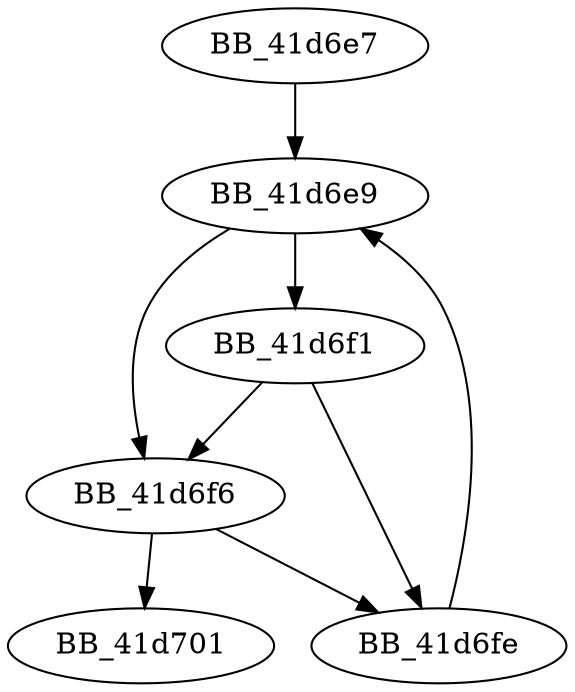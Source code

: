 DiGraph _GetPrimaryLen{
BB_41d6e7->BB_41d6e9
BB_41d6e9->BB_41d6f1
BB_41d6e9->BB_41d6f6
BB_41d6f1->BB_41d6f6
BB_41d6f1->BB_41d6fe
BB_41d6f6->BB_41d6fe
BB_41d6f6->BB_41d701
BB_41d6fe->BB_41d6e9
}
